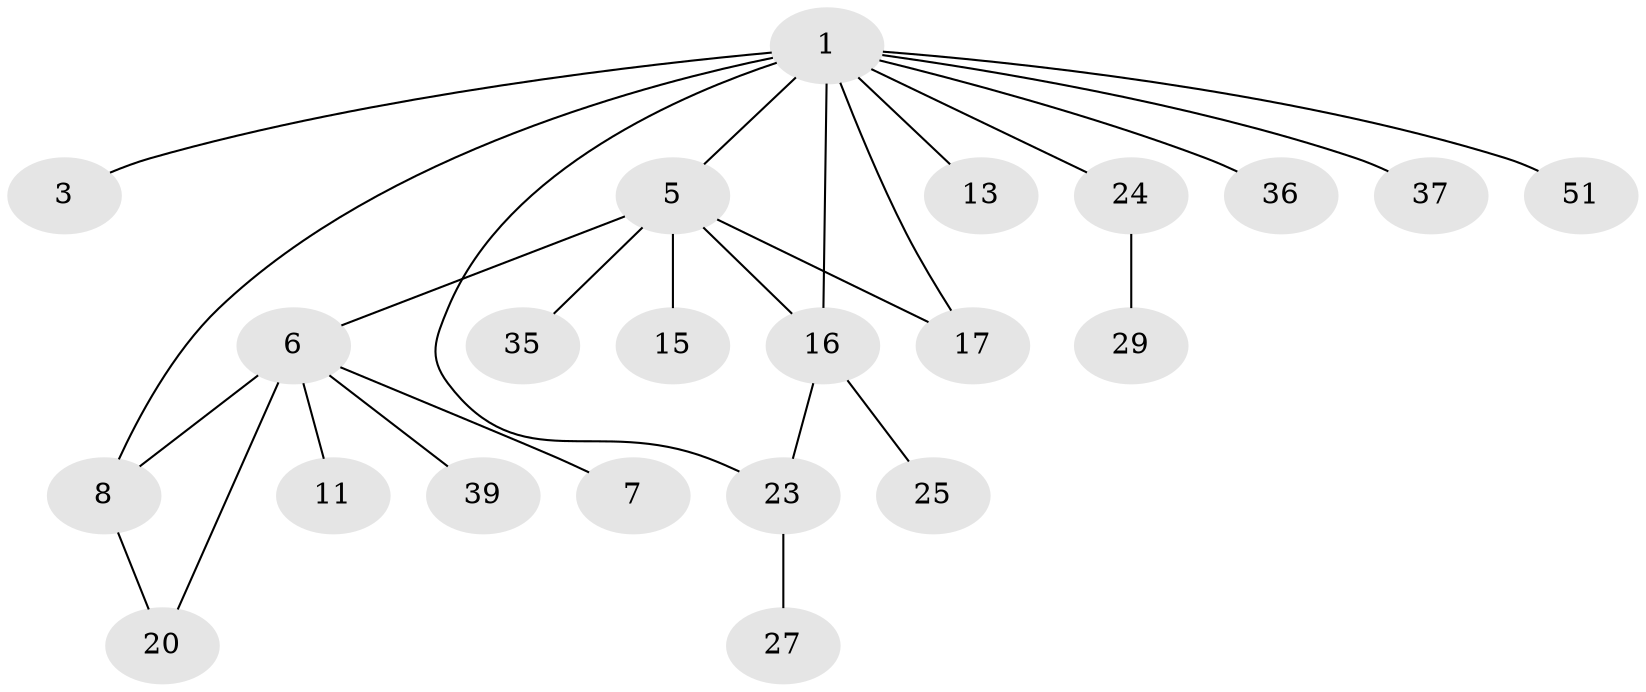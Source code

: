 // original degree distribution, {5: 0.05454545454545454, 9: 0.03636363636363636, 3: 0.03636363636363636, 8: 0.01818181818181818, 6: 0.01818181818181818, 1: 0.6, 4: 0.07272727272727272, 2: 0.14545454545454545, 10: 0.01818181818181818}
// Generated by graph-tools (version 1.1) at 2025/17/03/04/25 18:17:58]
// undirected, 22 vertices, 26 edges
graph export_dot {
graph [start="1"]
  node [color=gray90,style=filled];
  1 [super="+19+22+49+2"];
  3 [super="+41+10"];
  5 [super="+18+12+30"];
  6 [super="+9"];
  7;
  8;
  11;
  13;
  15;
  16 [super="+28+21+43+50+54+45+46"];
  17;
  20 [super="+32+53"];
  23 [super="+47+44"];
  24 [super="+38+48+42"];
  25 [super="+34"];
  27;
  29;
  35;
  36;
  37;
  39;
  51;
  1 -- 24 [weight=2];
  1 -- 23;
  1 -- 3;
  1 -- 36;
  1 -- 37;
  1 -- 5 [weight=2];
  1 -- 8;
  1 -- 13;
  1 -- 16 [weight=2];
  1 -- 51;
  1 -- 17;
  5 -- 6;
  5 -- 16;
  5 -- 35;
  5 -- 17;
  5 -- 15;
  6 -- 7;
  6 -- 8 [weight=2];
  6 -- 11;
  6 -- 39;
  6 -- 20;
  8 -- 20;
  16 -- 23;
  16 -- 25;
  23 -- 27;
  24 -- 29;
}
